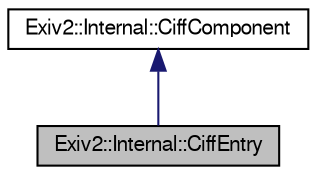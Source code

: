 digraph "Exiv2::Internal::CiffEntry"
{
  edge [fontname="FreeSans",fontsize="10",labelfontname="FreeSans",labelfontsize="10"];
  node [fontname="FreeSans",fontsize="10",shape=record];
  Node1 [label="Exiv2::Internal::CiffEntry",height=0.2,width=0.4,color="black", fillcolor="grey75", style="filled" fontcolor="black"];
  Node2 -> Node1 [dir="back",color="midnightblue",fontsize="10",style="solid",fontname="FreeSans"];
  Node2 [label="Exiv2::Internal::CiffComponent",height=0.2,width=0.4,color="black", fillcolor="white", style="filled",URL="$classExiv2_1_1Internal_1_1CiffComponent.html",tooltip="Interface class for components of the CIFF directory hierarchy of a CRW (Canon Raw data) image..."];
}
